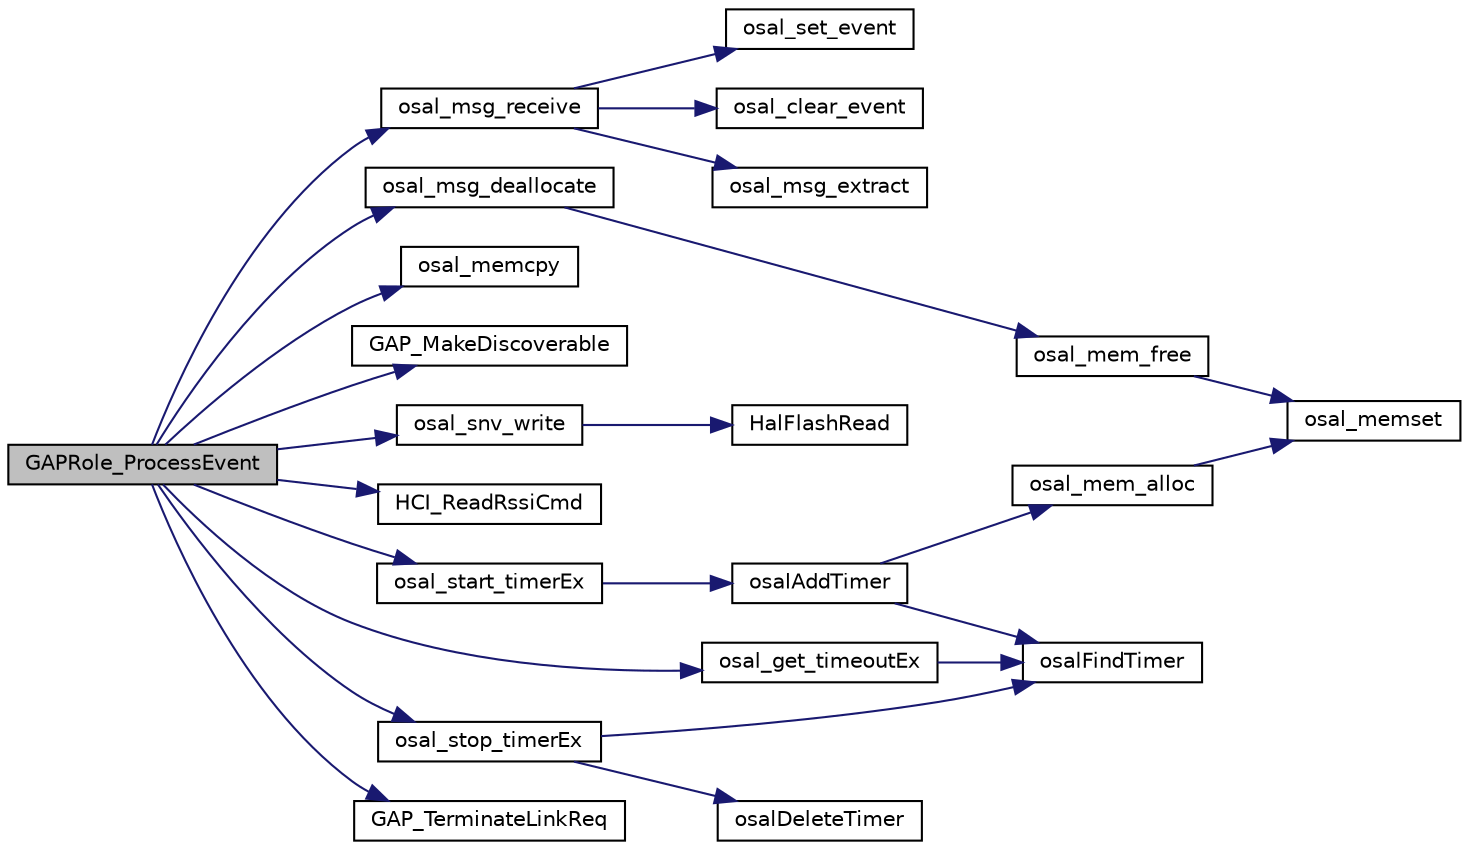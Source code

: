 digraph "GAPRole_ProcessEvent"
{
  edge [fontname="Helvetica",fontsize="10",labelfontname="Helvetica",labelfontsize="10"];
  node [fontname="Helvetica",fontsize="10",shape=record];
  rankdir="LR";
  Node1 [label="GAPRole_ProcessEvent",height=0.2,width=0.4,color="black", fillcolor="grey75", style="filled" fontcolor="black"];
  Node1 -> Node2 [color="midnightblue",fontsize="10",style="solid",fontname="Helvetica"];
  Node2 [label="osal_msg_receive",height=0.2,width=0.4,color="black", fillcolor="white", style="filled",URL="$_o_s_a_l_8c.html#a34936edcc99cd896c28aa0f0b3a91313"];
  Node2 -> Node3 [color="midnightblue",fontsize="10",style="solid",fontname="Helvetica"];
  Node3 [label="osal_set_event",height=0.2,width=0.4,color="black", fillcolor="white", style="filled",URL="$_o_s_a_l_8c.html#a67e62da8a1085ffe8f6a06c88736666a"];
  Node2 -> Node4 [color="midnightblue",fontsize="10",style="solid",fontname="Helvetica"];
  Node4 [label="osal_clear_event",height=0.2,width=0.4,color="black", fillcolor="white", style="filled",URL="$_o_s_a_l_8c.html#a5c6610c6d28ec216738ad85007becda7"];
  Node2 -> Node5 [color="midnightblue",fontsize="10",style="solid",fontname="Helvetica"];
  Node5 [label="osal_msg_extract",height=0.2,width=0.4,color="black", fillcolor="white", style="filled",URL="$_o_s_a_l_8c.html#a568bb70f04b8fba4a5e8764d56bca014"];
  Node1 -> Node6 [color="midnightblue",fontsize="10",style="solid",fontname="Helvetica"];
  Node6 [label="osal_msg_deallocate",height=0.2,width=0.4,color="black", fillcolor="white", style="filled",URL="$_o_s_a_l_8c.html#ae0cf82bd9ec6d0a064e3aba72478ccf1"];
  Node6 -> Node7 [color="midnightblue",fontsize="10",style="solid",fontname="Helvetica"];
  Node7 [label="osal_mem_free",height=0.2,width=0.4,color="black", fillcolor="white", style="filled",URL="$_o_s_a_l___memory_8c.html#a56201dc39c693c759d1ce0812b6b0eef"];
  Node7 -> Node8 [color="midnightblue",fontsize="10",style="solid",fontname="Helvetica"];
  Node8 [label="osal_memset",height=0.2,width=0.4,color="black", fillcolor="white", style="filled",URL="$_o_s_a_l_8c.html#a7a416b7daf0407f6a1b92b71fc12847e"];
  Node1 -> Node9 [color="midnightblue",fontsize="10",style="solid",fontname="Helvetica"];
  Node9 [label="osal_memcpy",height=0.2,width=0.4,color="black", fillcolor="white", style="filled",URL="$_o_s_a_l_8c.html#ab944e6de468a807639e215e24ed0ddbc"];
  Node1 -> Node10 [color="midnightblue",fontsize="10",style="solid",fontname="Helvetica"];
  Node10 [label="GAP_MakeDiscoverable",height=0.2,width=0.4,color="black", fillcolor="white", style="filled",URL="$group___g_a_p___a_p_i.html#gae51c3724416b31db3c8fc350e3ceef3e",tooltip="Setup or change advertising. Also starts advertising. "];
  Node1 -> Node11 [color="midnightblue",fontsize="10",style="solid",fontname="Helvetica"];
  Node11 [label="osal_snv_write",height=0.2,width=0.4,color="black", fillcolor="white", style="filled",URL="$osal__snv_8h.html#a029016762d0746f51511c90692db5e49"];
  Node11 -> Node12 [color="midnightblue",fontsize="10",style="solid",fontname="Helvetica"];
  Node12 [label="HalFlashRead",height=0.2,width=0.4,color="black", fillcolor="white", style="filled",URL="$_components_2hal_2include_2hal__flash_8h.html#a4db50b53415443f14778d0435ce60725"];
  Node1 -> Node13 [color="midnightblue",fontsize="10",style="solid",fontname="Helvetica"];
  Node13 [label="HCI_ReadRssiCmd",height=0.2,width=0.4,color="black", fillcolor="white", style="filled",URL="$hci_8h.html#a19d1f14a0fde7b049a92f46e96671b40"];
  Node1 -> Node14 [color="midnightblue",fontsize="10",style="solid",fontname="Helvetica"];
  Node14 [label="osal_start_timerEx",height=0.2,width=0.4,color="black", fillcolor="white", style="filled",URL="$_o_s_a_l___timers_8c.html#aa3e6ecb3801d86f27304d0791982c646"];
  Node14 -> Node15 [color="midnightblue",fontsize="10",style="solid",fontname="Helvetica"];
  Node15 [label="osalAddTimer",height=0.2,width=0.4,color="black", fillcolor="white", style="filled",URL="$_o_s_a_l___timers_8c.html#ae62830e096148b7353b2bf07761336d6"];
  Node15 -> Node16 [color="midnightblue",fontsize="10",style="solid",fontname="Helvetica"];
  Node16 [label="osalFindTimer",height=0.2,width=0.4,color="black", fillcolor="white", style="filled",URL="$_o_s_a_l___timers_8c.html#a69f3f300b70eae0a5a483a8db32c4d84"];
  Node15 -> Node17 [color="midnightblue",fontsize="10",style="solid",fontname="Helvetica"];
  Node17 [label="osal_mem_alloc",height=0.2,width=0.4,color="black", fillcolor="white", style="filled",URL="$_o_s_a_l___memory_8c.html#ae5cbc213a1cab3be5f0963a4b75408c4"];
  Node17 -> Node8 [color="midnightblue",fontsize="10",style="solid",fontname="Helvetica"];
  Node1 -> Node18 [color="midnightblue",fontsize="10",style="solid",fontname="Helvetica"];
  Node18 [label="osal_get_timeoutEx",height=0.2,width=0.4,color="black", fillcolor="white", style="filled",URL="$_o_s_a_l___timers_8c.html#ace165c1ccd15136ee613db28a7d3d12e"];
  Node18 -> Node16 [color="midnightblue",fontsize="10",style="solid",fontname="Helvetica"];
  Node1 -> Node19 [color="midnightblue",fontsize="10",style="solid",fontname="Helvetica"];
  Node19 [label="osal_stop_timerEx",height=0.2,width=0.4,color="black", fillcolor="white", style="filled",URL="$_o_s_a_l___timers_8c.html#aedb210826ce388533032ffcce1e43ccc"];
  Node19 -> Node16 [color="midnightblue",fontsize="10",style="solid",fontname="Helvetica"];
  Node19 -> Node20 [color="midnightblue",fontsize="10",style="solid",fontname="Helvetica"];
  Node20 [label="osalDeleteTimer",height=0.2,width=0.4,color="black", fillcolor="white", style="filled",URL="$_o_s_a_l___timers_8c.html#ad4bfeb1f9c8e236e274e2c616da0180f"];
  Node1 -> Node21 [color="midnightblue",fontsize="10",style="solid",fontname="Helvetica"];
  Node21 [label="GAP_TerminateLinkReq",height=0.2,width=0.4,color="black", fillcolor="white", style="filled",URL="$group___g_a_p___a_p_i.html#ga45287a9df199ff8fd90b5fe1bfdc249a",tooltip="Terminate a link connection. "];
}
